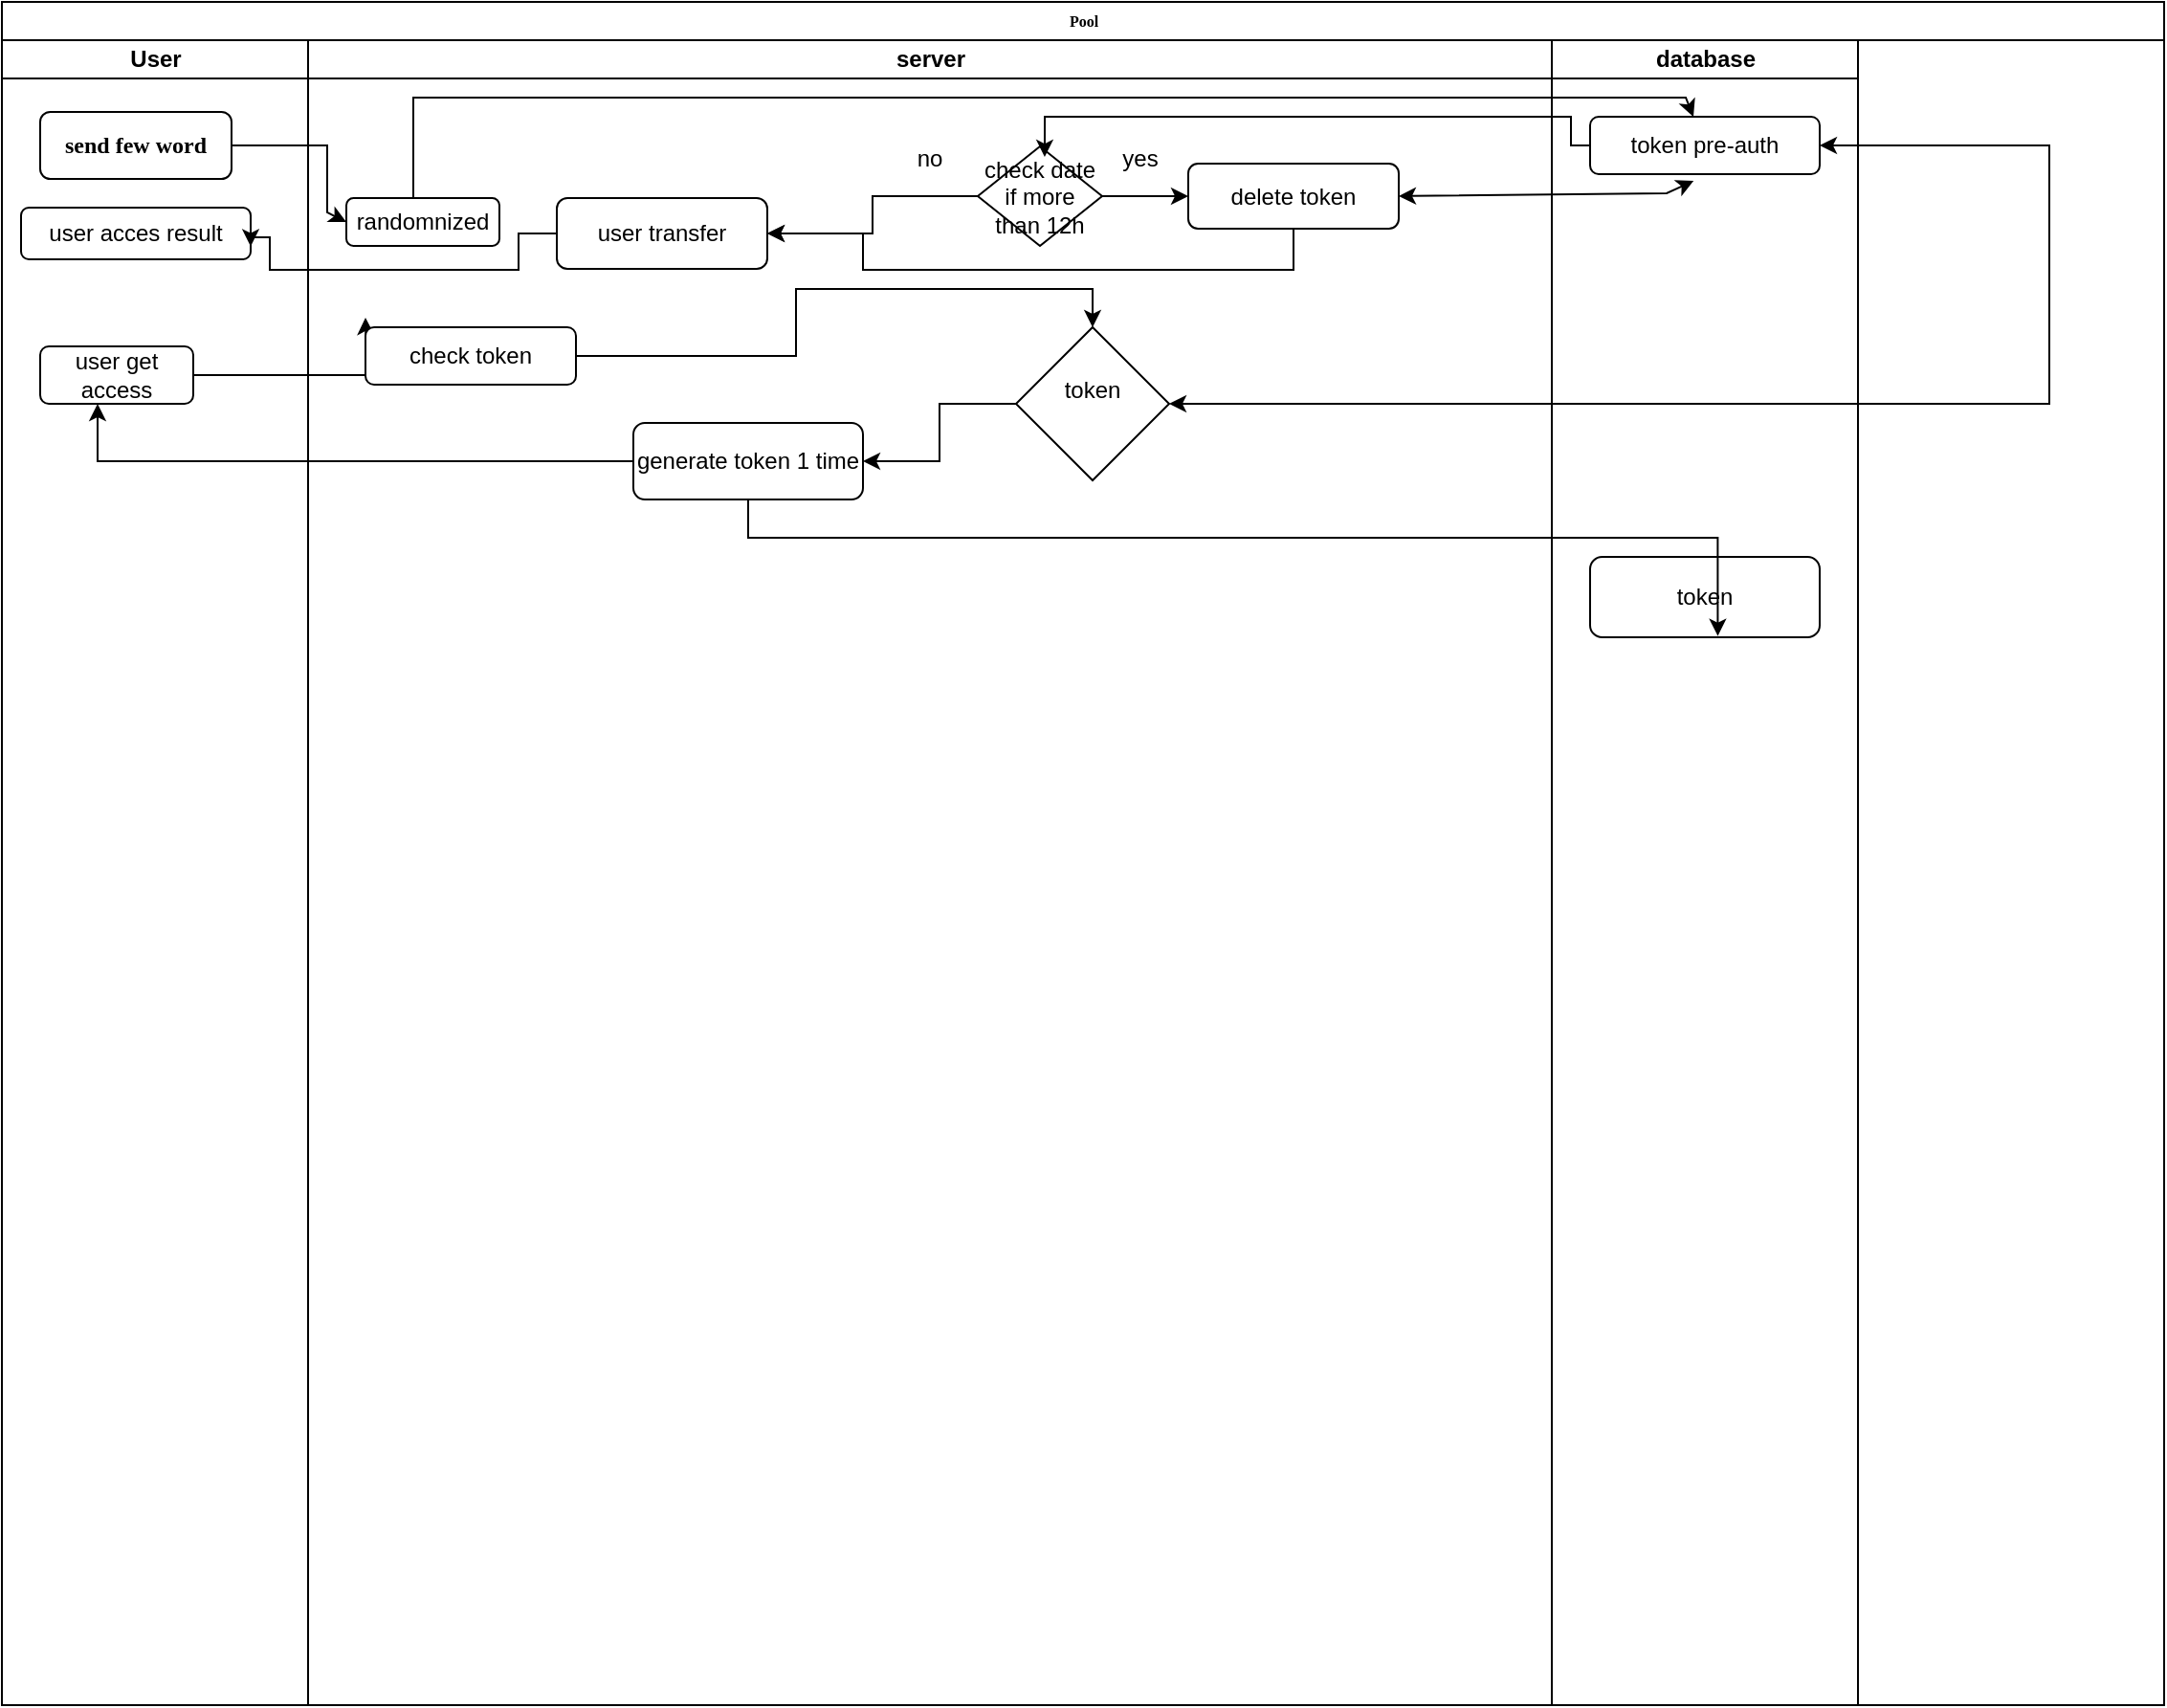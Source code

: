 <mxfile version="24.3.1" type="github">
  <diagram name="Page-1" id="74e2e168-ea6b-b213-b513-2b3c1d86103e">
    <mxGraphModel dx="1155" dy="1514" grid="1" gridSize="10" guides="1" tooltips="1" connect="1" arrows="1" fold="1" page="1" pageScale="1" pageWidth="1100" pageHeight="850" background="none" math="0" shadow="0">
      <root>
        <mxCell id="0" />
        <mxCell id="1" parent="0" />
        <mxCell id="77e6c97f196da883-1" value="Pool" style="swimlane;html=1;childLayout=stackLayout;startSize=20;rounded=0;shadow=0;labelBackgroundColor=none;strokeWidth=1;fontFamily=Verdana;fontSize=8;align=center;" parent="1" vertex="1">
          <mxGeometry x="990" y="-840" width="1130" height="890" as="geometry" />
        </mxCell>
        <mxCell id="77e6c97f196da883-2" value="User" style="swimlane;html=1;startSize=20;" parent="77e6c97f196da883-1" vertex="1">
          <mxGeometry y="20" width="160" height="870" as="geometry" />
        </mxCell>
        <mxCell id="77e6c97f196da883-8" value="&lt;h2&gt;send few word&lt;/h2&gt;" style="rounded=1;whiteSpace=wrap;html=1;shadow=0;labelBackgroundColor=none;strokeWidth=1;fontFamily=Verdana;fontSize=8;align=center;" parent="77e6c97f196da883-2" vertex="1">
          <mxGeometry x="20" y="37.5" width="100" height="35" as="geometry" />
        </mxCell>
        <mxCell id="MxT1PfqKiL4b56vrJKvQ-12" value="user acces result" style="rounded=1;whiteSpace=wrap;html=1;" vertex="1" parent="77e6c97f196da883-2">
          <mxGeometry x="10" y="87.5" width="120" height="27" as="geometry" />
        </mxCell>
        <mxCell id="MxT1PfqKiL4b56vrJKvQ-30" style="edgeStyle=orthogonalEdgeStyle;rounded=0;orthogonalLoop=1;jettySize=auto;html=1;" edge="1" parent="77e6c97f196da883-2" source="MxT1PfqKiL4b56vrJKvQ-29">
          <mxGeometry relative="1" as="geometry">
            <mxPoint x="190" y="145" as="targetPoint" />
          </mxGeometry>
        </mxCell>
        <mxCell id="MxT1PfqKiL4b56vrJKvQ-29" value="user get access" style="rounded=1;whiteSpace=wrap;html=1;" vertex="1" parent="77e6c97f196da883-2">
          <mxGeometry x="20" y="160" width="80" height="30" as="geometry" />
        </mxCell>
        <mxCell id="77e6c97f196da883-4" value="server" style="swimlane;html=1;startSize=20;" parent="77e6c97f196da883-1" vertex="1">
          <mxGeometry x="160" y="20" width="650" height="870" as="geometry" />
        </mxCell>
        <mxCell id="MxT1PfqKiL4b56vrJKvQ-5" value="randomnized" style="rounded=1;whiteSpace=wrap;html=1;" vertex="1" parent="77e6c97f196da883-4">
          <mxGeometry x="20" y="82.5" width="80" height="25" as="geometry" />
        </mxCell>
        <mxCell id="MxT1PfqKiL4b56vrJKvQ-8" value="" style="endArrow=classic;html=1;rounded=0;exitX=0.5;exitY=0;exitDx=0;exitDy=0;" edge="1" parent="77e6c97f196da883-4" target="MxT1PfqKiL4b56vrJKvQ-7">
          <mxGeometry width="50" height="50" relative="1" as="geometry">
            <mxPoint x="55" y="82.5" as="sourcePoint" />
            <mxPoint x="725" y="40" as="targetPoint" />
            <Array as="points">
              <mxPoint x="55" y="30" />
              <mxPoint x="720" y="30" />
            </Array>
          </mxGeometry>
        </mxCell>
        <mxCell id="MxT1PfqKiL4b56vrJKvQ-19" style="edgeStyle=orthogonalEdgeStyle;rounded=0;orthogonalLoop=1;jettySize=auto;html=1;entryX=1;entryY=0.5;entryDx=0;entryDy=0;" edge="1" parent="77e6c97f196da883-4" source="MxT1PfqKiL4b56vrJKvQ-13" target="MxT1PfqKiL4b56vrJKvQ-16">
          <mxGeometry relative="1" as="geometry" />
        </mxCell>
        <mxCell id="MxT1PfqKiL4b56vrJKvQ-20" style="edgeStyle=orthogonalEdgeStyle;rounded=0;orthogonalLoop=1;jettySize=auto;html=1;" edge="1" parent="77e6c97f196da883-4" source="MxT1PfqKiL4b56vrJKvQ-13">
          <mxGeometry relative="1" as="geometry">
            <mxPoint x="460" y="81.5" as="targetPoint" />
          </mxGeometry>
        </mxCell>
        <mxCell id="MxT1PfqKiL4b56vrJKvQ-13" value="check date if more than 12h" style="rhombus;whiteSpace=wrap;html=1;" vertex="1" parent="77e6c97f196da883-4">
          <mxGeometry x="350" y="55.5" width="65" height="52" as="geometry" />
        </mxCell>
        <mxCell id="MxT1PfqKiL4b56vrJKvQ-15" value="no" style="text;html=1;align=center;verticalAlign=middle;whiteSpace=wrap;rounded=0;" vertex="1" parent="77e6c97f196da883-4">
          <mxGeometry x="305" y="50" width="40" height="24" as="geometry" />
        </mxCell>
        <mxCell id="MxT1PfqKiL4b56vrJKvQ-16" value="user transfer" style="rounded=1;whiteSpace=wrap;html=1;" vertex="1" parent="77e6c97f196da883-4">
          <mxGeometry x="130" y="82.5" width="110" height="37" as="geometry" />
        </mxCell>
        <mxCell id="MxT1PfqKiL4b56vrJKvQ-23" style="edgeStyle=orthogonalEdgeStyle;rounded=0;orthogonalLoop=1;jettySize=auto;html=1;entryX=1;entryY=0.5;entryDx=0;entryDy=0;" edge="1" parent="77e6c97f196da883-4" source="MxT1PfqKiL4b56vrJKvQ-21" target="MxT1PfqKiL4b56vrJKvQ-16">
          <mxGeometry relative="1" as="geometry">
            <Array as="points">
              <mxPoint x="515" y="120" />
              <mxPoint x="290" y="120" />
              <mxPoint x="290" y="101" />
            </Array>
          </mxGeometry>
        </mxCell>
        <mxCell id="MxT1PfqKiL4b56vrJKvQ-21" value="delete token" style="rounded=1;whiteSpace=wrap;html=1;" vertex="1" parent="77e6c97f196da883-4">
          <mxGeometry x="460" y="64.5" width="110" height="34" as="geometry" />
        </mxCell>
        <mxCell id="MxT1PfqKiL4b56vrJKvQ-28" value="yes" style="text;html=1;align=center;verticalAlign=middle;whiteSpace=wrap;rounded=0;" vertex="1" parent="77e6c97f196da883-4">
          <mxGeometry x="415" y="50" width="40" height="24" as="geometry" />
        </mxCell>
        <mxCell id="MxT1PfqKiL4b56vrJKvQ-33" style="edgeStyle=orthogonalEdgeStyle;rounded=0;orthogonalLoop=1;jettySize=auto;html=1;entryX=0.5;entryY=0;entryDx=0;entryDy=0;" edge="1" parent="77e6c97f196da883-4" source="MxT1PfqKiL4b56vrJKvQ-31" target="MxT1PfqKiL4b56vrJKvQ-32">
          <mxGeometry relative="1" as="geometry" />
        </mxCell>
        <mxCell id="MxT1PfqKiL4b56vrJKvQ-31" value="check token" style="rounded=1;whiteSpace=wrap;html=1;" vertex="1" parent="77e6c97f196da883-4">
          <mxGeometry x="30" y="150" width="110" height="30" as="geometry" />
        </mxCell>
        <mxCell id="MxT1PfqKiL4b56vrJKvQ-36" style="edgeStyle=orthogonalEdgeStyle;rounded=0;orthogonalLoop=1;jettySize=auto;html=1;entryX=1;entryY=0.5;entryDx=0;entryDy=0;" edge="1" parent="77e6c97f196da883-4" source="MxT1PfqKiL4b56vrJKvQ-32" target="MxT1PfqKiL4b56vrJKvQ-35">
          <mxGeometry relative="1" as="geometry" />
        </mxCell>
        <mxCell id="MxT1PfqKiL4b56vrJKvQ-32" value="token&lt;div&gt;&lt;br&gt;&lt;/div&gt;" style="rhombus;whiteSpace=wrap;html=1;" vertex="1" parent="77e6c97f196da883-4">
          <mxGeometry x="370" y="150" width="80" height="80" as="geometry" />
        </mxCell>
        <mxCell id="MxT1PfqKiL4b56vrJKvQ-35" value="generate token 1 time" style="rounded=1;whiteSpace=wrap;html=1;" vertex="1" parent="77e6c97f196da883-4">
          <mxGeometry x="170" y="200" width="120" height="40" as="geometry" />
        </mxCell>
        <mxCell id="MxT1PfqKiL4b56vrJKvQ-6" value="" style="endArrow=classic;html=1;rounded=0;exitX=1;exitY=0.5;exitDx=0;exitDy=0;entryX=0;entryY=0.5;entryDx=0;entryDy=0;" edge="1" parent="77e6c97f196da883-1" source="77e6c97f196da883-8" target="MxT1PfqKiL4b56vrJKvQ-5">
          <mxGeometry width="50" height="50" relative="1" as="geometry">
            <mxPoint x="120" y="120" as="sourcePoint" />
            <mxPoint x="170" y="70" as="targetPoint" />
            <Array as="points">
              <mxPoint x="140" y="75" />
              <mxPoint x="170" y="75" />
              <mxPoint x="170" y="110" />
            </Array>
          </mxGeometry>
        </mxCell>
        <mxCell id="MxT1PfqKiL4b56vrJKvQ-18" style="edgeStyle=orthogonalEdgeStyle;rounded=0;orthogonalLoop=1;jettySize=auto;html=1;entryX=1;entryY=0.75;entryDx=0;entryDy=0;" edge="1" parent="77e6c97f196da883-1" source="MxT1PfqKiL4b56vrJKvQ-16" target="MxT1PfqKiL4b56vrJKvQ-12">
          <mxGeometry relative="1" as="geometry">
            <Array as="points">
              <mxPoint x="270" y="121" />
              <mxPoint x="270" y="140" />
              <mxPoint x="140" y="140" />
              <mxPoint x="140" y="123" />
            </Array>
          </mxGeometry>
        </mxCell>
        <mxCell id="MxT1PfqKiL4b56vrJKvQ-14" style="edgeStyle=orthogonalEdgeStyle;rounded=0;orthogonalLoop=1;jettySize=auto;html=1;entryX=0.538;entryY=0.106;entryDx=0;entryDy=0;entryPerimeter=0;" edge="1" parent="77e6c97f196da883-1" source="MxT1PfqKiL4b56vrJKvQ-7" target="MxT1PfqKiL4b56vrJKvQ-13">
          <mxGeometry relative="1" as="geometry">
            <Array as="points">
              <mxPoint x="820" y="75" />
              <mxPoint x="820" y="60" />
              <mxPoint x="545" y="60" />
            </Array>
          </mxGeometry>
        </mxCell>
        <mxCell id="MxT1PfqKiL4b56vrJKvQ-24" value="" style="endArrow=classic;startArrow=classic;html=1;rounded=0;entryX=1;entryY=0.5;entryDx=0;entryDy=0;exitX=0.451;exitY=1.117;exitDx=0;exitDy=0;exitPerimeter=0;" edge="1" parent="77e6c97f196da883-1" source="MxT1PfqKiL4b56vrJKvQ-7" target="MxT1PfqKiL4b56vrJKvQ-21">
          <mxGeometry width="50" height="50" relative="1" as="geometry">
            <mxPoint x="600" y="210" as="sourcePoint" />
            <mxPoint x="650" y="160" as="targetPoint" />
            <Array as="points">
              <mxPoint x="870" y="100" />
            </Array>
          </mxGeometry>
        </mxCell>
        <mxCell id="77e6c97f196da883-5" value="database" style="swimlane;html=1;startSize=20;" parent="77e6c97f196da883-1" vertex="1">
          <mxGeometry x="810" y="20" width="160" height="870" as="geometry" />
        </mxCell>
        <mxCell id="MxT1PfqKiL4b56vrJKvQ-7" value="token pre-auth" style="rounded=1;whiteSpace=wrap;html=1;" vertex="1" parent="77e6c97f196da883-5">
          <mxGeometry x="20" y="40" width="120" height="30" as="geometry" />
        </mxCell>
        <mxCell id="MxT1PfqKiL4b56vrJKvQ-38" value="token" style="rounded=1;whiteSpace=wrap;html=1;" vertex="1" parent="77e6c97f196da883-5">
          <mxGeometry x="20" y="270" width="120" height="42" as="geometry" />
        </mxCell>
        <mxCell id="MxT1PfqKiL4b56vrJKvQ-34" value="" style="endArrow=classic;startArrow=classic;html=1;rounded=0;exitX=1;exitY=0.5;exitDx=0;exitDy=0;entryX=1;entryY=0.5;entryDx=0;entryDy=0;" edge="1" parent="77e6c97f196da883-1" source="MxT1PfqKiL4b56vrJKvQ-32" target="MxT1PfqKiL4b56vrJKvQ-7">
          <mxGeometry width="50" height="50" relative="1" as="geometry">
            <mxPoint x="530" y="240" as="sourcePoint" />
            <mxPoint x="580" y="190" as="targetPoint" />
            <Array as="points">
              <mxPoint x="1070" y="210" />
              <mxPoint x="1070" y="75" />
            </Array>
          </mxGeometry>
        </mxCell>
        <mxCell id="MxT1PfqKiL4b56vrJKvQ-37" style="edgeStyle=orthogonalEdgeStyle;rounded=0;orthogonalLoop=1;jettySize=auto;html=1;entryX=0.556;entryY=0.984;entryDx=0;entryDy=0;entryPerimeter=0;" edge="1" parent="77e6c97f196da883-1" source="MxT1PfqKiL4b56vrJKvQ-35" target="MxT1PfqKiL4b56vrJKvQ-38">
          <mxGeometry relative="1" as="geometry">
            <mxPoint x="890" y="170" as="targetPoint" />
            <Array as="points">
              <mxPoint x="390" y="280" />
              <mxPoint x="897" y="280" />
            </Array>
          </mxGeometry>
        </mxCell>
        <mxCell id="MxT1PfqKiL4b56vrJKvQ-39" style="edgeStyle=orthogonalEdgeStyle;rounded=0;orthogonalLoop=1;jettySize=auto;html=1;entryX=0.375;entryY=1;entryDx=0;entryDy=0;entryPerimeter=0;" edge="1" parent="77e6c97f196da883-1" source="MxT1PfqKiL4b56vrJKvQ-35" target="MxT1PfqKiL4b56vrJKvQ-29">
          <mxGeometry relative="1" as="geometry" />
        </mxCell>
      </root>
    </mxGraphModel>
  </diagram>
</mxfile>
